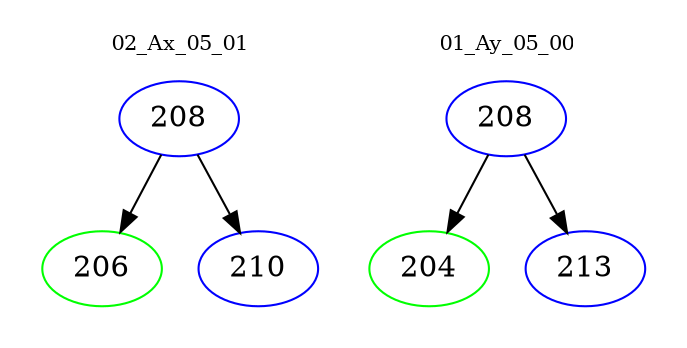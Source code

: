 digraph{
subgraph cluster_0 {
color = white
label = "02_Ax_05_01";
fontsize=10;
T0_208 [label="208", color="blue"]
T0_208 -> T0_206 [color="black"]
T0_206 [label="206", color="green"]
T0_208 -> T0_210 [color="black"]
T0_210 [label="210", color="blue"]
}
subgraph cluster_1 {
color = white
label = "01_Ay_05_00";
fontsize=10;
T1_208 [label="208", color="blue"]
T1_208 -> T1_204 [color="black"]
T1_204 [label="204", color="green"]
T1_208 -> T1_213 [color="black"]
T1_213 [label="213", color="blue"]
}
}

